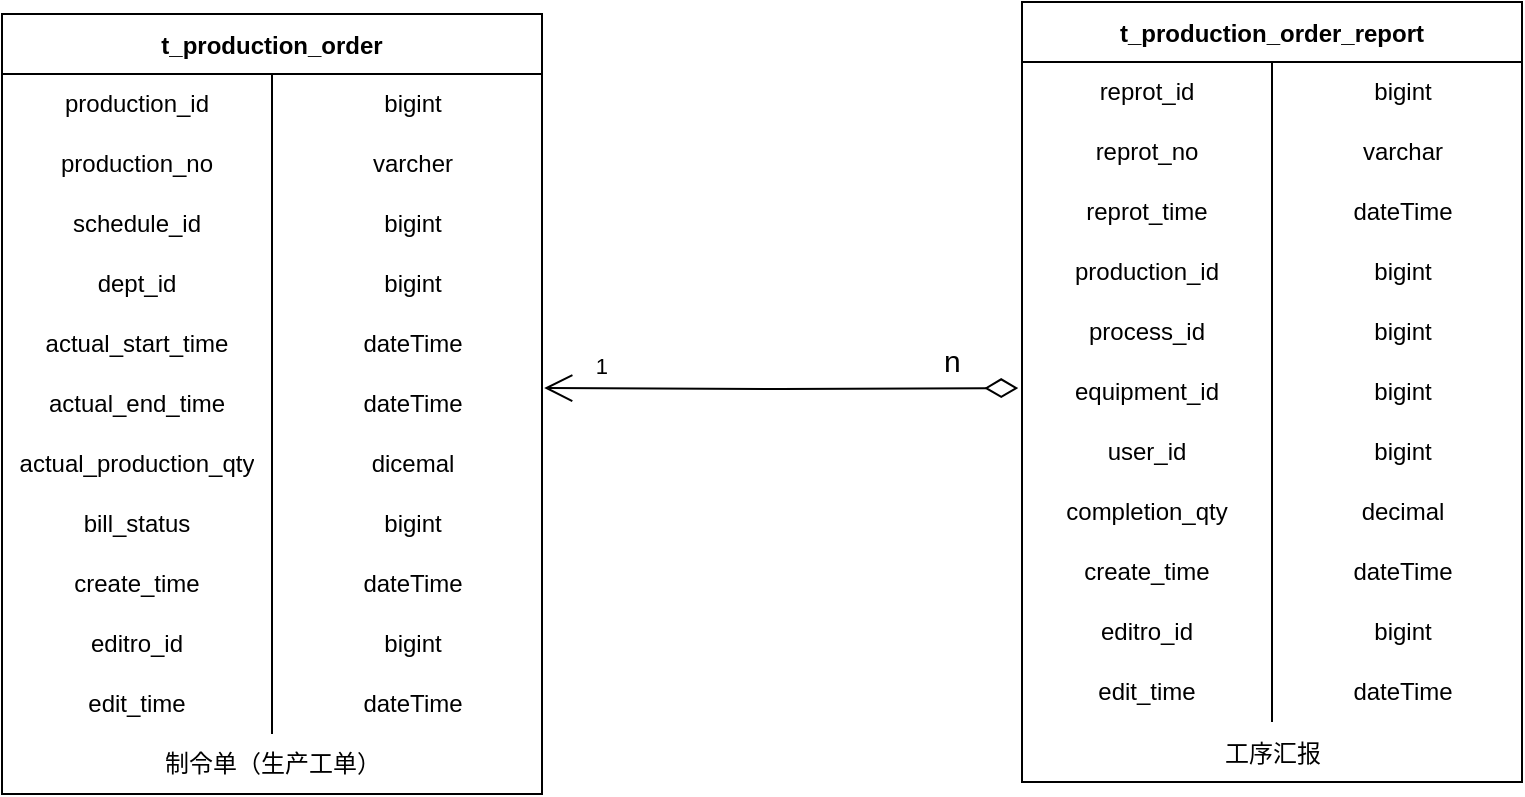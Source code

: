 <mxfile version="20.0.4" type="github">
  <diagram id="fy7ZwODoneq1_v7YV8ph" name="第 1 页">
    <mxGraphModel dx="1422" dy="786" grid="1" gridSize="10" guides="1" tooltips="1" connect="1" arrows="1" fold="1" page="1" pageScale="1" pageWidth="1654" pageHeight="2336" math="0" shadow="0">
      <root>
        <mxCell id="0" />
        <mxCell id="1" parent="0" />
        <mxCell id="3n4rUfWtmnFHEgng75o0-35" value="t_production_order" style="shape=table;startSize=30;container=1;collapsible=0;childLayout=tableLayout;fixedRows=1;rowLines=0;fontStyle=1;" parent="1" vertex="1">
          <mxGeometry x="170" y="1130" width="270" height="390" as="geometry" />
        </mxCell>
        <mxCell id="3n4rUfWtmnFHEgng75o0-36" value="" style="shape=tableRow;horizontal=0;startSize=0;swimlaneHead=0;swimlaneBody=0;top=0;left=0;bottom=0;right=0;collapsible=0;dropTarget=0;fillColor=none;points=[[0,0.5],[1,0.5]];portConstraint=eastwest;" parent="3n4rUfWtmnFHEgng75o0-35" vertex="1">
          <mxGeometry y="30" width="270" height="30" as="geometry" />
        </mxCell>
        <mxCell id="3n4rUfWtmnFHEgng75o0-37" value="production_id" style="shape=partialRectangle;html=1;whiteSpace=wrap;connectable=0;fillColor=none;top=0;left=0;bottom=0;right=0;overflow=hidden;pointerEvents=1;" parent="3n4rUfWtmnFHEgng75o0-36" vertex="1">
          <mxGeometry width="135" height="30" as="geometry">
            <mxRectangle width="135" height="30" as="alternateBounds" />
          </mxGeometry>
        </mxCell>
        <mxCell id="3n4rUfWtmnFHEgng75o0-38" value="bigint" style="shape=partialRectangle;html=1;whiteSpace=wrap;connectable=0;fillColor=none;top=0;left=0;bottom=0;right=0;align=center;spacingLeft=6;overflow=hidden;" parent="3n4rUfWtmnFHEgng75o0-36" vertex="1">
          <mxGeometry x="135" width="135" height="30" as="geometry">
            <mxRectangle width="135" height="30" as="alternateBounds" />
          </mxGeometry>
        </mxCell>
        <mxCell id="3n4rUfWtmnFHEgng75o0-39" value="" style="shape=tableRow;horizontal=0;startSize=0;swimlaneHead=0;swimlaneBody=0;top=0;left=0;bottom=0;right=0;collapsible=0;dropTarget=0;fillColor=none;points=[[0,0.5],[1,0.5]];portConstraint=eastwest;" parent="3n4rUfWtmnFHEgng75o0-35" vertex="1">
          <mxGeometry y="60" width="270" height="30" as="geometry" />
        </mxCell>
        <mxCell id="3n4rUfWtmnFHEgng75o0-40" value="production_no" style="shape=partialRectangle;html=1;whiteSpace=wrap;connectable=0;fillColor=none;top=0;left=0;bottom=0;right=0;overflow=hidden;" parent="3n4rUfWtmnFHEgng75o0-39" vertex="1">
          <mxGeometry width="135" height="30" as="geometry">
            <mxRectangle width="135" height="30" as="alternateBounds" />
          </mxGeometry>
        </mxCell>
        <mxCell id="3n4rUfWtmnFHEgng75o0-41" value="varcher" style="shape=partialRectangle;html=1;whiteSpace=wrap;connectable=0;fillColor=none;top=0;left=0;bottom=0;right=0;align=center;spacingLeft=6;overflow=hidden;" parent="3n4rUfWtmnFHEgng75o0-39" vertex="1">
          <mxGeometry x="135" width="135" height="30" as="geometry">
            <mxRectangle width="135" height="30" as="alternateBounds" />
          </mxGeometry>
        </mxCell>
        <mxCell id="3n4rUfWtmnFHEgng75o0-42" value="" style="shape=tableRow;horizontal=0;startSize=0;swimlaneHead=0;swimlaneBody=0;top=0;left=0;bottom=0;right=0;collapsible=0;dropTarget=0;fillColor=none;points=[[0,0.5],[1,0.5]];portConstraint=eastwest;" parent="3n4rUfWtmnFHEgng75o0-35" vertex="1">
          <mxGeometry y="90" width="270" height="30" as="geometry" />
        </mxCell>
        <mxCell id="3n4rUfWtmnFHEgng75o0-43" value="schedule_id" style="shape=partialRectangle;html=1;whiteSpace=wrap;connectable=0;fillColor=none;top=0;left=0;bottom=0;right=0;overflow=hidden;" parent="3n4rUfWtmnFHEgng75o0-42" vertex="1">
          <mxGeometry width="135" height="30" as="geometry">
            <mxRectangle width="135" height="30" as="alternateBounds" />
          </mxGeometry>
        </mxCell>
        <mxCell id="3n4rUfWtmnFHEgng75o0-44" value="bigint" style="shape=partialRectangle;html=1;whiteSpace=wrap;connectable=0;fillColor=none;top=0;left=0;bottom=0;right=0;align=center;spacingLeft=6;overflow=hidden;" parent="3n4rUfWtmnFHEgng75o0-42" vertex="1">
          <mxGeometry x="135" width="135" height="30" as="geometry">
            <mxRectangle width="135" height="30" as="alternateBounds" />
          </mxGeometry>
        </mxCell>
        <mxCell id="3n4rUfWtmnFHEgng75o0-45" style="shape=tableRow;horizontal=0;startSize=0;swimlaneHead=0;swimlaneBody=0;top=0;left=0;bottom=0;right=0;collapsible=0;dropTarget=0;fillColor=none;points=[[0,0.5],[1,0.5]];portConstraint=eastwest;" parent="3n4rUfWtmnFHEgng75o0-35" vertex="1">
          <mxGeometry y="120" width="270" height="30" as="geometry" />
        </mxCell>
        <mxCell id="3n4rUfWtmnFHEgng75o0-46" value="dept_id" style="shape=partialRectangle;html=1;whiteSpace=wrap;connectable=0;fillColor=none;top=0;left=0;bottom=0;right=0;overflow=hidden;" parent="3n4rUfWtmnFHEgng75o0-45" vertex="1">
          <mxGeometry width="135" height="30" as="geometry">
            <mxRectangle width="135" height="30" as="alternateBounds" />
          </mxGeometry>
        </mxCell>
        <mxCell id="3n4rUfWtmnFHEgng75o0-47" value="bigint" style="shape=partialRectangle;html=1;whiteSpace=wrap;connectable=0;fillColor=none;top=0;left=0;bottom=0;right=0;align=center;spacingLeft=6;overflow=hidden;" parent="3n4rUfWtmnFHEgng75o0-45" vertex="1">
          <mxGeometry x="135" width="135" height="30" as="geometry">
            <mxRectangle width="135" height="30" as="alternateBounds" />
          </mxGeometry>
        </mxCell>
        <mxCell id="3n4rUfWtmnFHEgng75o0-48" style="shape=tableRow;horizontal=0;startSize=0;swimlaneHead=0;swimlaneBody=0;top=0;left=0;bottom=0;right=0;collapsible=0;dropTarget=0;fillColor=none;points=[[0,0.5],[1,0.5]];portConstraint=eastwest;" parent="3n4rUfWtmnFHEgng75o0-35" vertex="1">
          <mxGeometry y="150" width="270" height="30" as="geometry" />
        </mxCell>
        <mxCell id="3n4rUfWtmnFHEgng75o0-49" value="actual_start_time" style="shape=partialRectangle;html=1;whiteSpace=wrap;connectable=0;fillColor=none;top=0;left=0;bottom=0;right=0;overflow=hidden;" parent="3n4rUfWtmnFHEgng75o0-48" vertex="1">
          <mxGeometry width="135" height="30" as="geometry">
            <mxRectangle width="135" height="30" as="alternateBounds" />
          </mxGeometry>
        </mxCell>
        <mxCell id="3n4rUfWtmnFHEgng75o0-50" value="dateTime" style="shape=partialRectangle;html=1;whiteSpace=wrap;connectable=0;fillColor=none;top=0;left=0;bottom=0;right=0;align=center;spacingLeft=6;overflow=hidden;" parent="3n4rUfWtmnFHEgng75o0-48" vertex="1">
          <mxGeometry x="135" width="135" height="30" as="geometry">
            <mxRectangle width="135" height="30" as="alternateBounds" />
          </mxGeometry>
        </mxCell>
        <mxCell id="3n4rUfWtmnFHEgng75o0-51" style="shape=tableRow;horizontal=0;startSize=0;swimlaneHead=0;swimlaneBody=0;top=0;left=0;bottom=0;right=0;collapsible=0;dropTarget=0;fillColor=none;points=[[0,0.5],[1,0.5]];portConstraint=eastwest;" parent="3n4rUfWtmnFHEgng75o0-35" vertex="1">
          <mxGeometry y="180" width="270" height="30" as="geometry" />
        </mxCell>
        <mxCell id="3n4rUfWtmnFHEgng75o0-52" value="actual_end_time" style="shape=partialRectangle;html=1;whiteSpace=wrap;connectable=0;fillColor=none;top=0;left=0;bottom=0;right=0;overflow=hidden;" parent="3n4rUfWtmnFHEgng75o0-51" vertex="1">
          <mxGeometry width="135" height="30" as="geometry">
            <mxRectangle width="135" height="30" as="alternateBounds" />
          </mxGeometry>
        </mxCell>
        <mxCell id="3n4rUfWtmnFHEgng75o0-53" value="dateTime" style="shape=partialRectangle;html=1;whiteSpace=wrap;connectable=0;fillColor=none;top=0;left=0;bottom=0;right=0;align=center;spacingLeft=6;overflow=hidden;" parent="3n4rUfWtmnFHEgng75o0-51" vertex="1">
          <mxGeometry x="135" width="135" height="30" as="geometry">
            <mxRectangle width="135" height="30" as="alternateBounds" />
          </mxGeometry>
        </mxCell>
        <mxCell id="3n4rUfWtmnFHEgng75o0-54" style="shape=tableRow;horizontal=0;startSize=0;swimlaneHead=0;swimlaneBody=0;top=0;left=0;bottom=0;right=0;collapsible=0;dropTarget=0;fillColor=none;points=[[0,0.5],[1,0.5]];portConstraint=eastwest;" parent="3n4rUfWtmnFHEgng75o0-35" vertex="1">
          <mxGeometry y="210" width="270" height="30" as="geometry" />
        </mxCell>
        <mxCell id="3n4rUfWtmnFHEgng75o0-55" value="actual_production_qty" style="shape=partialRectangle;html=1;whiteSpace=wrap;connectable=0;fillColor=none;top=0;left=0;bottom=0;right=0;overflow=hidden;" parent="3n4rUfWtmnFHEgng75o0-54" vertex="1">
          <mxGeometry width="135" height="30" as="geometry">
            <mxRectangle width="135" height="30" as="alternateBounds" />
          </mxGeometry>
        </mxCell>
        <mxCell id="3n4rUfWtmnFHEgng75o0-56" value="dicemal" style="shape=partialRectangle;html=1;whiteSpace=wrap;connectable=0;fillColor=none;top=0;left=0;bottom=0;right=0;align=center;spacingLeft=6;overflow=hidden;" parent="3n4rUfWtmnFHEgng75o0-54" vertex="1">
          <mxGeometry x="135" width="135" height="30" as="geometry">
            <mxRectangle width="135" height="30" as="alternateBounds" />
          </mxGeometry>
        </mxCell>
        <mxCell id="3n4rUfWtmnFHEgng75o0-57" style="shape=tableRow;horizontal=0;startSize=0;swimlaneHead=0;swimlaneBody=0;top=0;left=0;bottom=0;right=0;collapsible=0;dropTarget=0;fillColor=none;points=[[0,0.5],[1,0.5]];portConstraint=eastwest;" parent="3n4rUfWtmnFHEgng75o0-35" vertex="1">
          <mxGeometry y="240" width="270" height="30" as="geometry" />
        </mxCell>
        <mxCell id="3n4rUfWtmnFHEgng75o0-58" value="bill_status" style="shape=partialRectangle;html=1;whiteSpace=wrap;connectable=0;fillColor=none;top=0;left=0;bottom=0;right=0;overflow=hidden;" parent="3n4rUfWtmnFHEgng75o0-57" vertex="1">
          <mxGeometry width="135" height="30" as="geometry">
            <mxRectangle width="135" height="30" as="alternateBounds" />
          </mxGeometry>
        </mxCell>
        <mxCell id="3n4rUfWtmnFHEgng75o0-59" value="bigint" style="shape=partialRectangle;html=1;whiteSpace=wrap;connectable=0;fillColor=none;top=0;left=0;bottom=0;right=0;align=center;spacingLeft=6;overflow=hidden;" parent="3n4rUfWtmnFHEgng75o0-57" vertex="1">
          <mxGeometry x="135" width="135" height="30" as="geometry">
            <mxRectangle width="135" height="30" as="alternateBounds" />
          </mxGeometry>
        </mxCell>
        <mxCell id="3n4rUfWtmnFHEgng75o0-60" style="shape=tableRow;horizontal=0;startSize=0;swimlaneHead=0;swimlaneBody=0;top=0;left=0;bottom=0;right=0;collapsible=0;dropTarget=0;fillColor=none;points=[[0,0.5],[1,0.5]];portConstraint=eastwest;" parent="3n4rUfWtmnFHEgng75o0-35" vertex="1">
          <mxGeometry y="270" width="270" height="30" as="geometry" />
        </mxCell>
        <mxCell id="3n4rUfWtmnFHEgng75o0-61" value="create_time" style="shape=partialRectangle;html=1;whiteSpace=wrap;connectable=0;fillColor=none;top=0;left=0;bottom=0;right=0;overflow=hidden;" parent="3n4rUfWtmnFHEgng75o0-60" vertex="1">
          <mxGeometry width="135" height="30" as="geometry">
            <mxRectangle width="135" height="30" as="alternateBounds" />
          </mxGeometry>
        </mxCell>
        <mxCell id="3n4rUfWtmnFHEgng75o0-62" value="dateTime" style="shape=partialRectangle;html=1;whiteSpace=wrap;connectable=0;fillColor=none;top=0;left=0;bottom=0;right=0;align=center;spacingLeft=6;overflow=hidden;" parent="3n4rUfWtmnFHEgng75o0-60" vertex="1">
          <mxGeometry x="135" width="135" height="30" as="geometry">
            <mxRectangle width="135" height="30" as="alternateBounds" />
          </mxGeometry>
        </mxCell>
        <mxCell id="3n4rUfWtmnFHEgng75o0-63" style="shape=tableRow;horizontal=0;startSize=0;swimlaneHead=0;swimlaneBody=0;top=0;left=0;bottom=0;right=0;collapsible=0;dropTarget=0;fillColor=none;points=[[0,0.5],[1,0.5]];portConstraint=eastwest;" parent="3n4rUfWtmnFHEgng75o0-35" vertex="1">
          <mxGeometry y="300" width="270" height="30" as="geometry" />
        </mxCell>
        <mxCell id="3n4rUfWtmnFHEgng75o0-64" value="editro_id" style="shape=partialRectangle;html=1;whiteSpace=wrap;connectable=0;fillColor=none;top=0;left=0;bottom=0;right=0;overflow=hidden;" parent="3n4rUfWtmnFHEgng75o0-63" vertex="1">
          <mxGeometry width="135" height="30" as="geometry">
            <mxRectangle width="135" height="30" as="alternateBounds" />
          </mxGeometry>
        </mxCell>
        <mxCell id="3n4rUfWtmnFHEgng75o0-65" value="bigint" style="shape=partialRectangle;html=1;whiteSpace=wrap;connectable=0;fillColor=none;top=0;left=0;bottom=0;right=0;align=center;spacingLeft=6;overflow=hidden;" parent="3n4rUfWtmnFHEgng75o0-63" vertex="1">
          <mxGeometry x="135" width="135" height="30" as="geometry">
            <mxRectangle width="135" height="30" as="alternateBounds" />
          </mxGeometry>
        </mxCell>
        <mxCell id="3n4rUfWtmnFHEgng75o0-66" style="shape=tableRow;horizontal=0;startSize=0;swimlaneHead=0;swimlaneBody=0;top=0;left=0;bottom=0;right=0;collapsible=0;dropTarget=0;fillColor=none;points=[[0,0.5],[1,0.5]];portConstraint=eastwest;" parent="3n4rUfWtmnFHEgng75o0-35" vertex="1">
          <mxGeometry y="330" width="270" height="30" as="geometry" />
        </mxCell>
        <mxCell id="3n4rUfWtmnFHEgng75o0-67" value="edit_time" style="shape=partialRectangle;html=1;whiteSpace=wrap;connectable=0;fillColor=none;top=0;left=0;bottom=0;right=0;overflow=hidden;" parent="3n4rUfWtmnFHEgng75o0-66" vertex="1">
          <mxGeometry width="135" height="30" as="geometry">
            <mxRectangle width="135" height="30" as="alternateBounds" />
          </mxGeometry>
        </mxCell>
        <mxCell id="3n4rUfWtmnFHEgng75o0-68" value="dateTime" style="shape=partialRectangle;html=1;whiteSpace=wrap;connectable=0;fillColor=none;top=0;left=0;bottom=0;right=0;align=center;spacingLeft=6;overflow=hidden;" parent="3n4rUfWtmnFHEgng75o0-66" vertex="1">
          <mxGeometry x="135" width="135" height="30" as="geometry">
            <mxRectangle width="135" height="30" as="alternateBounds" />
          </mxGeometry>
        </mxCell>
        <mxCell id="3n4rUfWtmnFHEgng75o0-69" value="制令单（生产工单）" style="text;html=1;align=center;verticalAlign=middle;resizable=0;points=[];autosize=1;strokeColor=none;fillColor=none;" parent="1" vertex="1">
          <mxGeometry x="240" y="1490" width="130" height="30" as="geometry" />
        </mxCell>
        <mxCell id="3n4rUfWtmnFHEgng75o0-111" value="" style="endArrow=open;html=1;endSize=12;startArrow=diamondThin;startSize=14;startFill=0;edgeStyle=orthogonalEdgeStyle;rounded=0;exitX=0.01;exitY=0.067;exitDx=0;exitDy=0;exitPerimeter=0;entryX=1.004;entryY=0.233;entryDx=0;entryDy=0;entryPerimeter=0;" parent="1" target="3n4rUfWtmnFHEgng75o0-51" edge="1">
          <mxGeometry relative="1" as="geometry">
            <mxPoint x="678.1" y="1317.01" as="sourcePoint" />
            <mxPoint x="665" y="1320" as="targetPoint" />
          </mxGeometry>
        </mxCell>
        <mxCell id="3n4rUfWtmnFHEgng75o0-112" value="n" style="edgeLabel;resizable=0;html=1;align=left;verticalAlign=top;fontSize=15;" parent="3n4rUfWtmnFHEgng75o0-111" connectable="0" vertex="1">
          <mxGeometry x="-1" relative="1" as="geometry">
            <mxPoint x="-39" y="-29" as="offset" />
          </mxGeometry>
        </mxCell>
        <mxCell id="3n4rUfWtmnFHEgng75o0-113" value="1" style="edgeLabel;resizable=0;html=1;align=right;verticalAlign=top;" parent="3n4rUfWtmnFHEgng75o0-111" connectable="0" vertex="1">
          <mxGeometry x="1" relative="1" as="geometry">
            <mxPoint x="32" y="-24" as="offset" />
          </mxGeometry>
        </mxCell>
        <mxCell id="3n4rUfWtmnFHEgng75o0-117" value="t_production_order_report" style="shape=table;startSize=30;container=1;collapsible=0;childLayout=tableLayout;fixedRows=1;rowLines=0;fontStyle=1;" parent="1" vertex="1">
          <mxGeometry x="680" y="1124" width="250" height="390" as="geometry" />
        </mxCell>
        <mxCell id="3n4rUfWtmnFHEgng75o0-118" value="" style="shape=tableRow;horizontal=0;startSize=0;swimlaneHead=0;swimlaneBody=0;top=0;left=0;bottom=0;right=0;collapsible=0;dropTarget=0;fillColor=none;points=[[0,0.5],[1,0.5]];portConstraint=eastwest;" parent="3n4rUfWtmnFHEgng75o0-117" vertex="1">
          <mxGeometry y="30" width="250" height="30" as="geometry" />
        </mxCell>
        <mxCell id="3n4rUfWtmnFHEgng75o0-119" value="reprot_id" style="shape=partialRectangle;html=1;whiteSpace=wrap;connectable=0;fillColor=none;top=0;left=0;bottom=0;right=0;overflow=hidden;pointerEvents=1;" parent="3n4rUfWtmnFHEgng75o0-118" vertex="1">
          <mxGeometry width="125" height="30" as="geometry">
            <mxRectangle width="125" height="30" as="alternateBounds" />
          </mxGeometry>
        </mxCell>
        <mxCell id="3n4rUfWtmnFHEgng75o0-120" value="bigint" style="shape=partialRectangle;html=1;whiteSpace=wrap;connectable=0;fillColor=none;top=0;left=0;bottom=0;right=0;align=center;spacingLeft=6;overflow=hidden;" parent="3n4rUfWtmnFHEgng75o0-118" vertex="1">
          <mxGeometry x="125" width="125" height="30" as="geometry">
            <mxRectangle width="125" height="30" as="alternateBounds" />
          </mxGeometry>
        </mxCell>
        <mxCell id="3n4rUfWtmnFHEgng75o0-121" value="" style="shape=tableRow;horizontal=0;startSize=0;swimlaneHead=0;swimlaneBody=0;top=0;left=0;bottom=0;right=0;collapsible=0;dropTarget=0;fillColor=none;points=[[0,0.5],[1,0.5]];portConstraint=eastwest;" parent="3n4rUfWtmnFHEgng75o0-117" vertex="1">
          <mxGeometry y="60" width="250" height="30" as="geometry" />
        </mxCell>
        <mxCell id="3n4rUfWtmnFHEgng75o0-122" value="reprot_no" style="shape=partialRectangle;html=1;whiteSpace=wrap;connectable=0;fillColor=none;top=0;left=0;bottom=0;right=0;overflow=hidden;" parent="3n4rUfWtmnFHEgng75o0-121" vertex="1">
          <mxGeometry width="125" height="30" as="geometry">
            <mxRectangle width="125" height="30" as="alternateBounds" />
          </mxGeometry>
        </mxCell>
        <mxCell id="3n4rUfWtmnFHEgng75o0-123" value="varchar" style="shape=partialRectangle;html=1;whiteSpace=wrap;connectable=0;fillColor=none;top=0;left=0;bottom=0;right=0;align=center;spacingLeft=6;overflow=hidden;" parent="3n4rUfWtmnFHEgng75o0-121" vertex="1">
          <mxGeometry x="125" width="125" height="30" as="geometry">
            <mxRectangle width="125" height="30" as="alternateBounds" />
          </mxGeometry>
        </mxCell>
        <mxCell id="3n4rUfWtmnFHEgng75o0-149" style="shape=tableRow;horizontal=0;startSize=0;swimlaneHead=0;swimlaneBody=0;top=0;left=0;bottom=0;right=0;collapsible=0;dropTarget=0;fillColor=none;points=[[0,0.5],[1,0.5]];portConstraint=eastwest;" parent="3n4rUfWtmnFHEgng75o0-117" vertex="1">
          <mxGeometry y="90" width="250" height="30" as="geometry" />
        </mxCell>
        <mxCell id="3n4rUfWtmnFHEgng75o0-150" value="reprot_time" style="shape=partialRectangle;html=1;whiteSpace=wrap;connectable=0;fillColor=none;top=0;left=0;bottom=0;right=0;overflow=hidden;" parent="3n4rUfWtmnFHEgng75o0-149" vertex="1">
          <mxGeometry width="125" height="30" as="geometry">
            <mxRectangle width="125" height="30" as="alternateBounds" />
          </mxGeometry>
        </mxCell>
        <mxCell id="3n4rUfWtmnFHEgng75o0-151" value="dateTime" style="shape=partialRectangle;html=1;whiteSpace=wrap;connectable=0;fillColor=none;top=0;left=0;bottom=0;right=0;align=center;spacingLeft=6;overflow=hidden;" parent="3n4rUfWtmnFHEgng75o0-149" vertex="1">
          <mxGeometry x="125" width="125" height="30" as="geometry">
            <mxRectangle width="125" height="30" as="alternateBounds" />
          </mxGeometry>
        </mxCell>
        <mxCell id="3n4rUfWtmnFHEgng75o0-124" value="" style="shape=tableRow;horizontal=0;startSize=0;swimlaneHead=0;swimlaneBody=0;top=0;left=0;bottom=0;right=0;collapsible=0;dropTarget=0;fillColor=none;points=[[0,0.5],[1,0.5]];portConstraint=eastwest;" parent="3n4rUfWtmnFHEgng75o0-117" vertex="1">
          <mxGeometry y="120" width="250" height="30" as="geometry" />
        </mxCell>
        <mxCell id="3n4rUfWtmnFHEgng75o0-125" value="production_id" style="shape=partialRectangle;html=1;whiteSpace=wrap;connectable=0;fillColor=none;top=0;left=0;bottom=0;right=0;overflow=hidden;" parent="3n4rUfWtmnFHEgng75o0-124" vertex="1">
          <mxGeometry width="125" height="30" as="geometry">
            <mxRectangle width="125" height="30" as="alternateBounds" />
          </mxGeometry>
        </mxCell>
        <mxCell id="3n4rUfWtmnFHEgng75o0-126" value="bigint" style="shape=partialRectangle;html=1;whiteSpace=wrap;connectable=0;fillColor=none;top=0;left=0;bottom=0;right=0;align=center;spacingLeft=6;overflow=hidden;" parent="3n4rUfWtmnFHEgng75o0-124" vertex="1">
          <mxGeometry x="125" width="125" height="30" as="geometry">
            <mxRectangle width="125" height="30" as="alternateBounds" />
          </mxGeometry>
        </mxCell>
        <mxCell id="3n4rUfWtmnFHEgng75o0-127" style="shape=tableRow;horizontal=0;startSize=0;swimlaneHead=0;swimlaneBody=0;top=0;left=0;bottom=0;right=0;collapsible=0;dropTarget=0;fillColor=none;points=[[0,0.5],[1,0.5]];portConstraint=eastwest;" parent="3n4rUfWtmnFHEgng75o0-117" vertex="1">
          <mxGeometry y="150" width="250" height="30" as="geometry" />
        </mxCell>
        <mxCell id="3n4rUfWtmnFHEgng75o0-128" value="process_id" style="shape=partialRectangle;html=1;whiteSpace=wrap;connectable=0;fillColor=none;top=0;left=0;bottom=0;right=0;overflow=hidden;" parent="3n4rUfWtmnFHEgng75o0-127" vertex="1">
          <mxGeometry width="125" height="30" as="geometry">
            <mxRectangle width="125" height="30" as="alternateBounds" />
          </mxGeometry>
        </mxCell>
        <mxCell id="3n4rUfWtmnFHEgng75o0-129" value="bigint" style="shape=partialRectangle;html=1;whiteSpace=wrap;connectable=0;fillColor=none;top=0;left=0;bottom=0;right=0;align=center;spacingLeft=6;overflow=hidden;" parent="3n4rUfWtmnFHEgng75o0-127" vertex="1">
          <mxGeometry x="125" width="125" height="30" as="geometry">
            <mxRectangle width="125" height="30" as="alternateBounds" />
          </mxGeometry>
        </mxCell>
        <mxCell id="3n4rUfWtmnFHEgng75o0-130" style="shape=tableRow;horizontal=0;startSize=0;swimlaneHead=0;swimlaneBody=0;top=0;left=0;bottom=0;right=0;collapsible=0;dropTarget=0;fillColor=none;points=[[0,0.5],[1,0.5]];portConstraint=eastwest;" parent="3n4rUfWtmnFHEgng75o0-117" vertex="1">
          <mxGeometry y="180" width="250" height="30" as="geometry" />
        </mxCell>
        <mxCell id="3n4rUfWtmnFHEgng75o0-131" value="equipment_id" style="shape=partialRectangle;html=1;whiteSpace=wrap;connectable=0;fillColor=none;top=0;left=0;bottom=0;right=0;overflow=hidden;" parent="3n4rUfWtmnFHEgng75o0-130" vertex="1">
          <mxGeometry width="125" height="30" as="geometry">
            <mxRectangle width="125" height="30" as="alternateBounds" />
          </mxGeometry>
        </mxCell>
        <mxCell id="3n4rUfWtmnFHEgng75o0-132" value="bigint" style="shape=partialRectangle;html=1;whiteSpace=wrap;connectable=0;fillColor=none;top=0;left=0;bottom=0;right=0;align=center;spacingLeft=6;overflow=hidden;" parent="3n4rUfWtmnFHEgng75o0-130" vertex="1">
          <mxGeometry x="125" width="125" height="30" as="geometry">
            <mxRectangle width="125" height="30" as="alternateBounds" />
          </mxGeometry>
        </mxCell>
        <mxCell id="3n4rUfWtmnFHEgng75o0-133" style="shape=tableRow;horizontal=0;startSize=0;swimlaneHead=0;swimlaneBody=0;top=0;left=0;bottom=0;right=0;collapsible=0;dropTarget=0;fillColor=none;points=[[0,0.5],[1,0.5]];portConstraint=eastwest;" parent="3n4rUfWtmnFHEgng75o0-117" vertex="1">
          <mxGeometry y="210" width="250" height="30" as="geometry" />
        </mxCell>
        <mxCell id="3n4rUfWtmnFHEgng75o0-134" value="user_id" style="shape=partialRectangle;html=1;whiteSpace=wrap;connectable=0;fillColor=none;top=0;left=0;bottom=0;right=0;overflow=hidden;" parent="3n4rUfWtmnFHEgng75o0-133" vertex="1">
          <mxGeometry width="125" height="30" as="geometry">
            <mxRectangle width="125" height="30" as="alternateBounds" />
          </mxGeometry>
        </mxCell>
        <mxCell id="3n4rUfWtmnFHEgng75o0-135" value="bigint" style="shape=partialRectangle;html=1;whiteSpace=wrap;connectable=0;fillColor=none;top=0;left=0;bottom=0;right=0;align=center;spacingLeft=6;overflow=hidden;" parent="3n4rUfWtmnFHEgng75o0-133" vertex="1">
          <mxGeometry x="125" width="125" height="30" as="geometry">
            <mxRectangle width="125" height="30" as="alternateBounds" />
          </mxGeometry>
        </mxCell>
        <mxCell id="3n4rUfWtmnFHEgng75o0-146" style="shape=tableRow;horizontal=0;startSize=0;swimlaneHead=0;swimlaneBody=0;top=0;left=0;bottom=0;right=0;collapsible=0;dropTarget=0;fillColor=none;points=[[0,0.5],[1,0.5]];portConstraint=eastwest;" parent="3n4rUfWtmnFHEgng75o0-117" vertex="1">
          <mxGeometry y="240" width="250" height="30" as="geometry" />
        </mxCell>
        <mxCell id="3n4rUfWtmnFHEgng75o0-147" value="completion_qty" style="shape=partialRectangle;html=1;whiteSpace=wrap;connectable=0;fillColor=none;top=0;left=0;bottom=0;right=0;overflow=hidden;" parent="3n4rUfWtmnFHEgng75o0-146" vertex="1">
          <mxGeometry width="125" height="30" as="geometry">
            <mxRectangle width="125" height="30" as="alternateBounds" />
          </mxGeometry>
        </mxCell>
        <mxCell id="3n4rUfWtmnFHEgng75o0-148" value="decimal" style="shape=partialRectangle;html=1;whiteSpace=wrap;connectable=0;fillColor=none;top=0;left=0;bottom=0;right=0;align=center;spacingLeft=6;overflow=hidden;" parent="3n4rUfWtmnFHEgng75o0-146" vertex="1">
          <mxGeometry x="125" width="125" height="30" as="geometry">
            <mxRectangle width="125" height="30" as="alternateBounds" />
          </mxGeometry>
        </mxCell>
        <mxCell id="3n4rUfWtmnFHEgng75o0-136" style="shape=tableRow;horizontal=0;startSize=0;swimlaneHead=0;swimlaneBody=0;top=0;left=0;bottom=0;right=0;collapsible=0;dropTarget=0;fillColor=none;points=[[0,0.5],[1,0.5]];portConstraint=eastwest;" parent="3n4rUfWtmnFHEgng75o0-117" vertex="1">
          <mxGeometry y="270" width="250" height="30" as="geometry" />
        </mxCell>
        <mxCell id="3n4rUfWtmnFHEgng75o0-137" value="create_time" style="shape=partialRectangle;html=1;whiteSpace=wrap;connectable=0;fillColor=none;top=0;left=0;bottom=0;right=0;overflow=hidden;" parent="3n4rUfWtmnFHEgng75o0-136" vertex="1">
          <mxGeometry width="125" height="30" as="geometry">
            <mxRectangle width="125" height="30" as="alternateBounds" />
          </mxGeometry>
        </mxCell>
        <mxCell id="3n4rUfWtmnFHEgng75o0-138" value="dateTime" style="shape=partialRectangle;html=1;whiteSpace=wrap;connectable=0;fillColor=none;top=0;left=0;bottom=0;right=0;align=center;spacingLeft=6;overflow=hidden;" parent="3n4rUfWtmnFHEgng75o0-136" vertex="1">
          <mxGeometry x="125" width="125" height="30" as="geometry">
            <mxRectangle width="125" height="30" as="alternateBounds" />
          </mxGeometry>
        </mxCell>
        <mxCell id="3n4rUfWtmnFHEgng75o0-139" style="shape=tableRow;horizontal=0;startSize=0;swimlaneHead=0;swimlaneBody=0;top=0;left=0;bottom=0;right=0;collapsible=0;dropTarget=0;fillColor=none;points=[[0,0.5],[1,0.5]];portConstraint=eastwest;" parent="3n4rUfWtmnFHEgng75o0-117" vertex="1">
          <mxGeometry y="300" width="250" height="30" as="geometry" />
        </mxCell>
        <mxCell id="3n4rUfWtmnFHEgng75o0-140" value="editro_id" style="shape=partialRectangle;html=1;whiteSpace=wrap;connectable=0;fillColor=none;top=0;left=0;bottom=0;right=0;overflow=hidden;" parent="3n4rUfWtmnFHEgng75o0-139" vertex="1">
          <mxGeometry width="125" height="30" as="geometry">
            <mxRectangle width="125" height="30" as="alternateBounds" />
          </mxGeometry>
        </mxCell>
        <mxCell id="3n4rUfWtmnFHEgng75o0-141" value="bigint" style="shape=partialRectangle;html=1;whiteSpace=wrap;connectable=0;fillColor=none;top=0;left=0;bottom=0;right=0;align=center;spacingLeft=6;overflow=hidden;" parent="3n4rUfWtmnFHEgng75o0-139" vertex="1">
          <mxGeometry x="125" width="125" height="30" as="geometry">
            <mxRectangle width="125" height="30" as="alternateBounds" />
          </mxGeometry>
        </mxCell>
        <mxCell id="3n4rUfWtmnFHEgng75o0-142" style="shape=tableRow;horizontal=0;startSize=0;swimlaneHead=0;swimlaneBody=0;top=0;left=0;bottom=0;right=0;collapsible=0;dropTarget=0;fillColor=none;points=[[0,0.5],[1,0.5]];portConstraint=eastwest;" parent="3n4rUfWtmnFHEgng75o0-117" vertex="1">
          <mxGeometry y="330" width="250" height="30" as="geometry" />
        </mxCell>
        <mxCell id="3n4rUfWtmnFHEgng75o0-143" value="edit_time" style="shape=partialRectangle;html=1;whiteSpace=wrap;connectable=0;fillColor=none;top=0;left=0;bottom=0;right=0;overflow=hidden;" parent="3n4rUfWtmnFHEgng75o0-142" vertex="1">
          <mxGeometry width="125" height="30" as="geometry">
            <mxRectangle width="125" height="30" as="alternateBounds" />
          </mxGeometry>
        </mxCell>
        <mxCell id="3n4rUfWtmnFHEgng75o0-144" value="dateTime" style="shape=partialRectangle;html=1;whiteSpace=wrap;connectable=0;fillColor=none;top=0;left=0;bottom=0;right=0;align=center;spacingLeft=6;overflow=hidden;" parent="3n4rUfWtmnFHEgng75o0-142" vertex="1">
          <mxGeometry x="125" width="125" height="30" as="geometry">
            <mxRectangle width="125" height="30" as="alternateBounds" />
          </mxGeometry>
        </mxCell>
        <mxCell id="3n4rUfWtmnFHEgng75o0-145" value="工序汇报" style="text;html=1;align=center;verticalAlign=middle;resizable=0;points=[];autosize=1;strokeColor=none;fillColor=none;" parent="1" vertex="1">
          <mxGeometry x="770" y="1485" width="70" height="30" as="geometry" />
        </mxCell>
      </root>
    </mxGraphModel>
  </diagram>
</mxfile>
